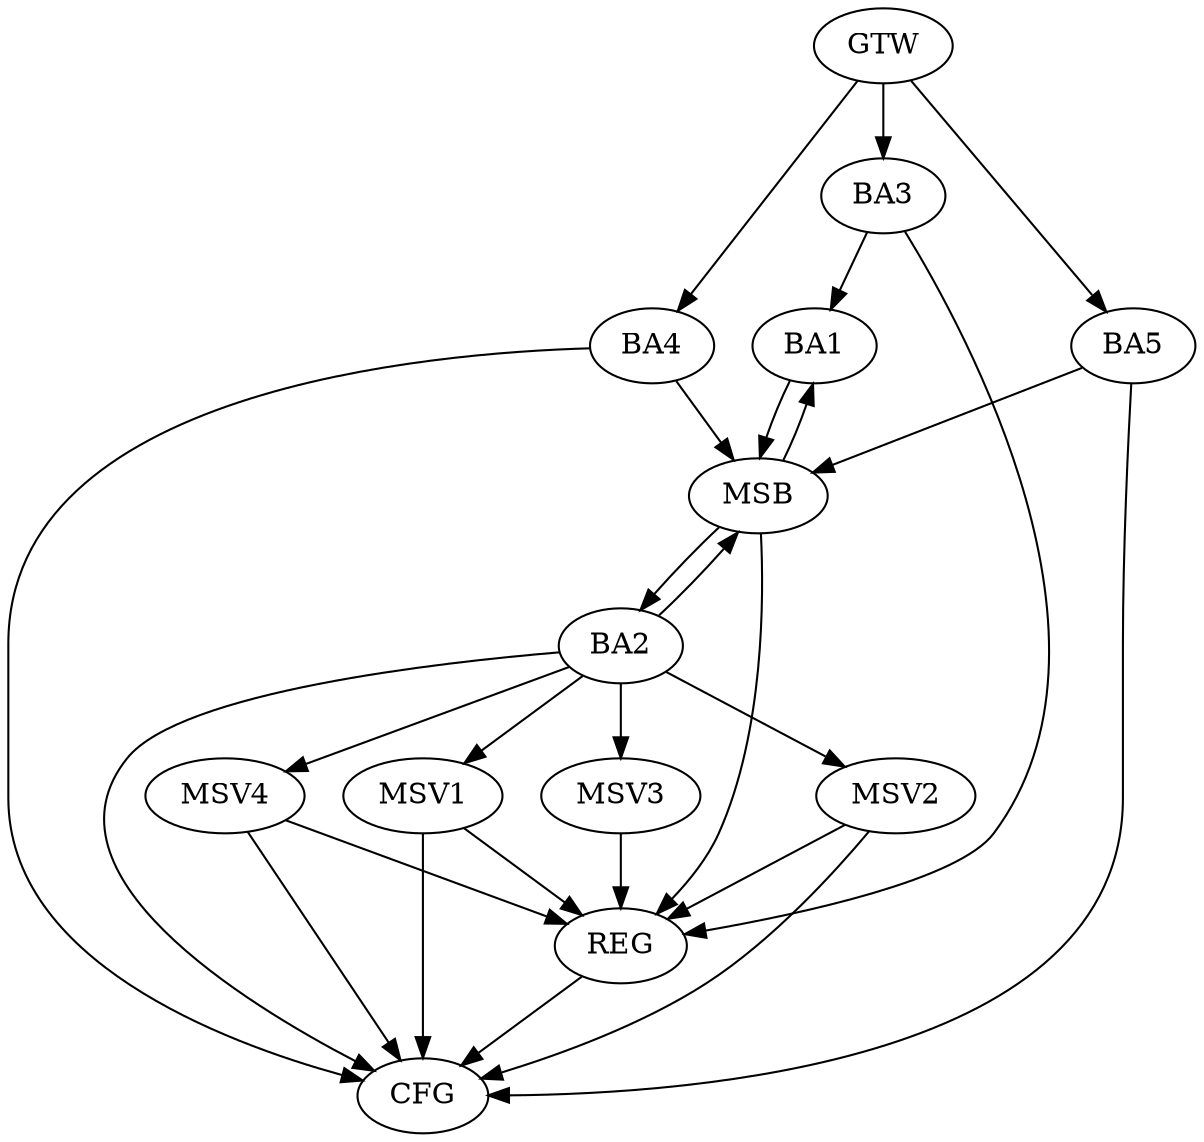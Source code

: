 strict digraph G {
  BA1 [ label="BA1" ];
  BA2 [ label="BA2" ];
  BA3 [ label="BA3" ];
  BA4 [ label="BA4" ];
  BA5 [ label="BA5" ];
  GTW [ label="GTW" ];
  REG [ label="REG" ];
  MSB [ label="MSB" ];
  CFG [ label="CFG" ];
  MSV1 [ label="MSV1" ];
  MSV2 [ label="MSV2" ];
  MSV3 [ label="MSV3" ];
  MSV4 [ label="MSV4" ];
  BA3 -> BA1;
  GTW -> BA3;
  GTW -> BA4;
  GTW -> BA5;
  BA3 -> REG;
  BA1 -> MSB;
  MSB -> BA2;
  MSB -> REG;
  BA2 -> MSB;
  MSB -> BA1;
  BA4 -> MSB;
  BA5 -> MSB;
  BA4 -> CFG;
  BA5 -> CFG;
  BA2 -> CFG;
  REG -> CFG;
  BA2 -> MSV1;
  MSV1 -> REG;
  MSV1 -> CFG;
  BA2 -> MSV2;
  MSV2 -> REG;
  MSV2 -> CFG;
  BA2 -> MSV3;
  MSV3 -> REG;
  BA2 -> MSV4;
  MSV4 -> REG;
  MSV4 -> CFG;
}
